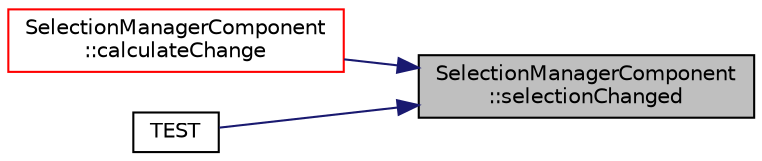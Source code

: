 digraph "SelectionManagerComponent::selectionChanged"
{
 // LATEX_PDF_SIZE
  edge [fontname="Helvetica",fontsize="10",labelfontname="Helvetica",labelfontsize="10"];
  node [fontname="Helvetica",fontsize="10",shape=record];
  rankdir="RL";
  Node1 [label="SelectionManagerComponent\l::selectionChanged",height=0.2,width=0.4,color="black", fillcolor="grey75", style="filled", fontcolor="black",tooltip=" "];
  Node1 -> Node2 [dir="back",color="midnightblue",fontsize="10",style="solid",fontname="Helvetica"];
  Node2 [label="SelectionManagerComponent\l::calculateChange",height=0.2,width=0.4,color="red", fillcolor="white", style="filled",URL="$class_selection_manager_component.html#a54c8a69bcf0166c3597afcb82adbf692",tooltip=" "];
  Node1 -> Node8 [dir="back",color="midnightblue",fontsize="10",style="solid",fontname="Helvetica"];
  Node8 [label="TEST",height=0.2,width=0.4,color="black", fillcolor="white", style="filled",URL="$selection__manager__component__tests_8cpp.html#a093ba5ea7c12e2605ec459166fc6aefc",tooltip=" "];
}
